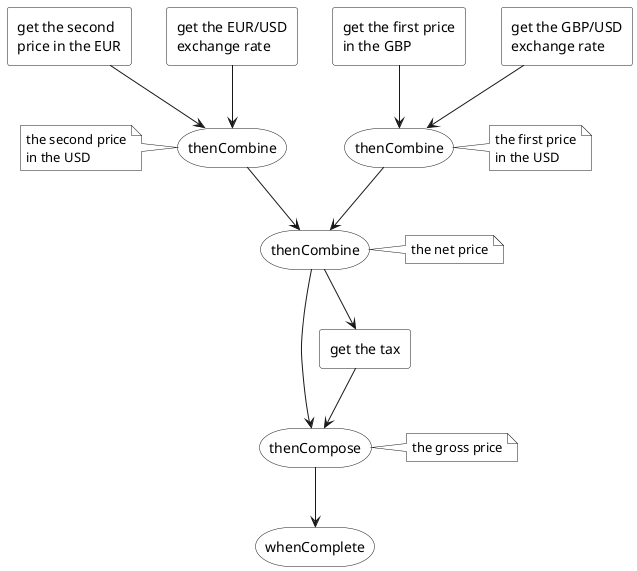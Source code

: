 @startuml

scale 1.0
skinparam monochrome true
skinparam RectangleBackgroundColor white
skinparam StorageBackgroundColor white
skinparam NoteBackgroundColor white

rectangle "get the first price\nin the GBP" as step1
rectangle "get the GBP/USD\nexchange rate" as step2
storage  "thenCombine" as step3
note right of step3: the first price\nin the USD

rectangle "get the second\nprice in the EUR" as step4
rectangle "get the EUR/USD\nexchange rate" as step5
storage  "thenCombine" as step6
note left of step6: the second price\nin the USD

storage  "thenCombine" as step7
note right of step7: the net price

rectangle "get the tax" as step7b

storage  "thenCompose" as step8
note right of step8: the gross price

storage  "whenComplete" as step9

step1 --> step3
step2 --> step3

step4 --> step6
step5 --> step6

step3 --> step7
step6 --> step7

step7 --> step7b
step7 --> step8
step7b --> step8

step8 --> step9
'step3 -[dashed]-> step9
'step6 -[dashed]-> step9
'step7 -[dashed]-> step9
'step8 -[dashed]-> step9

@enduml
